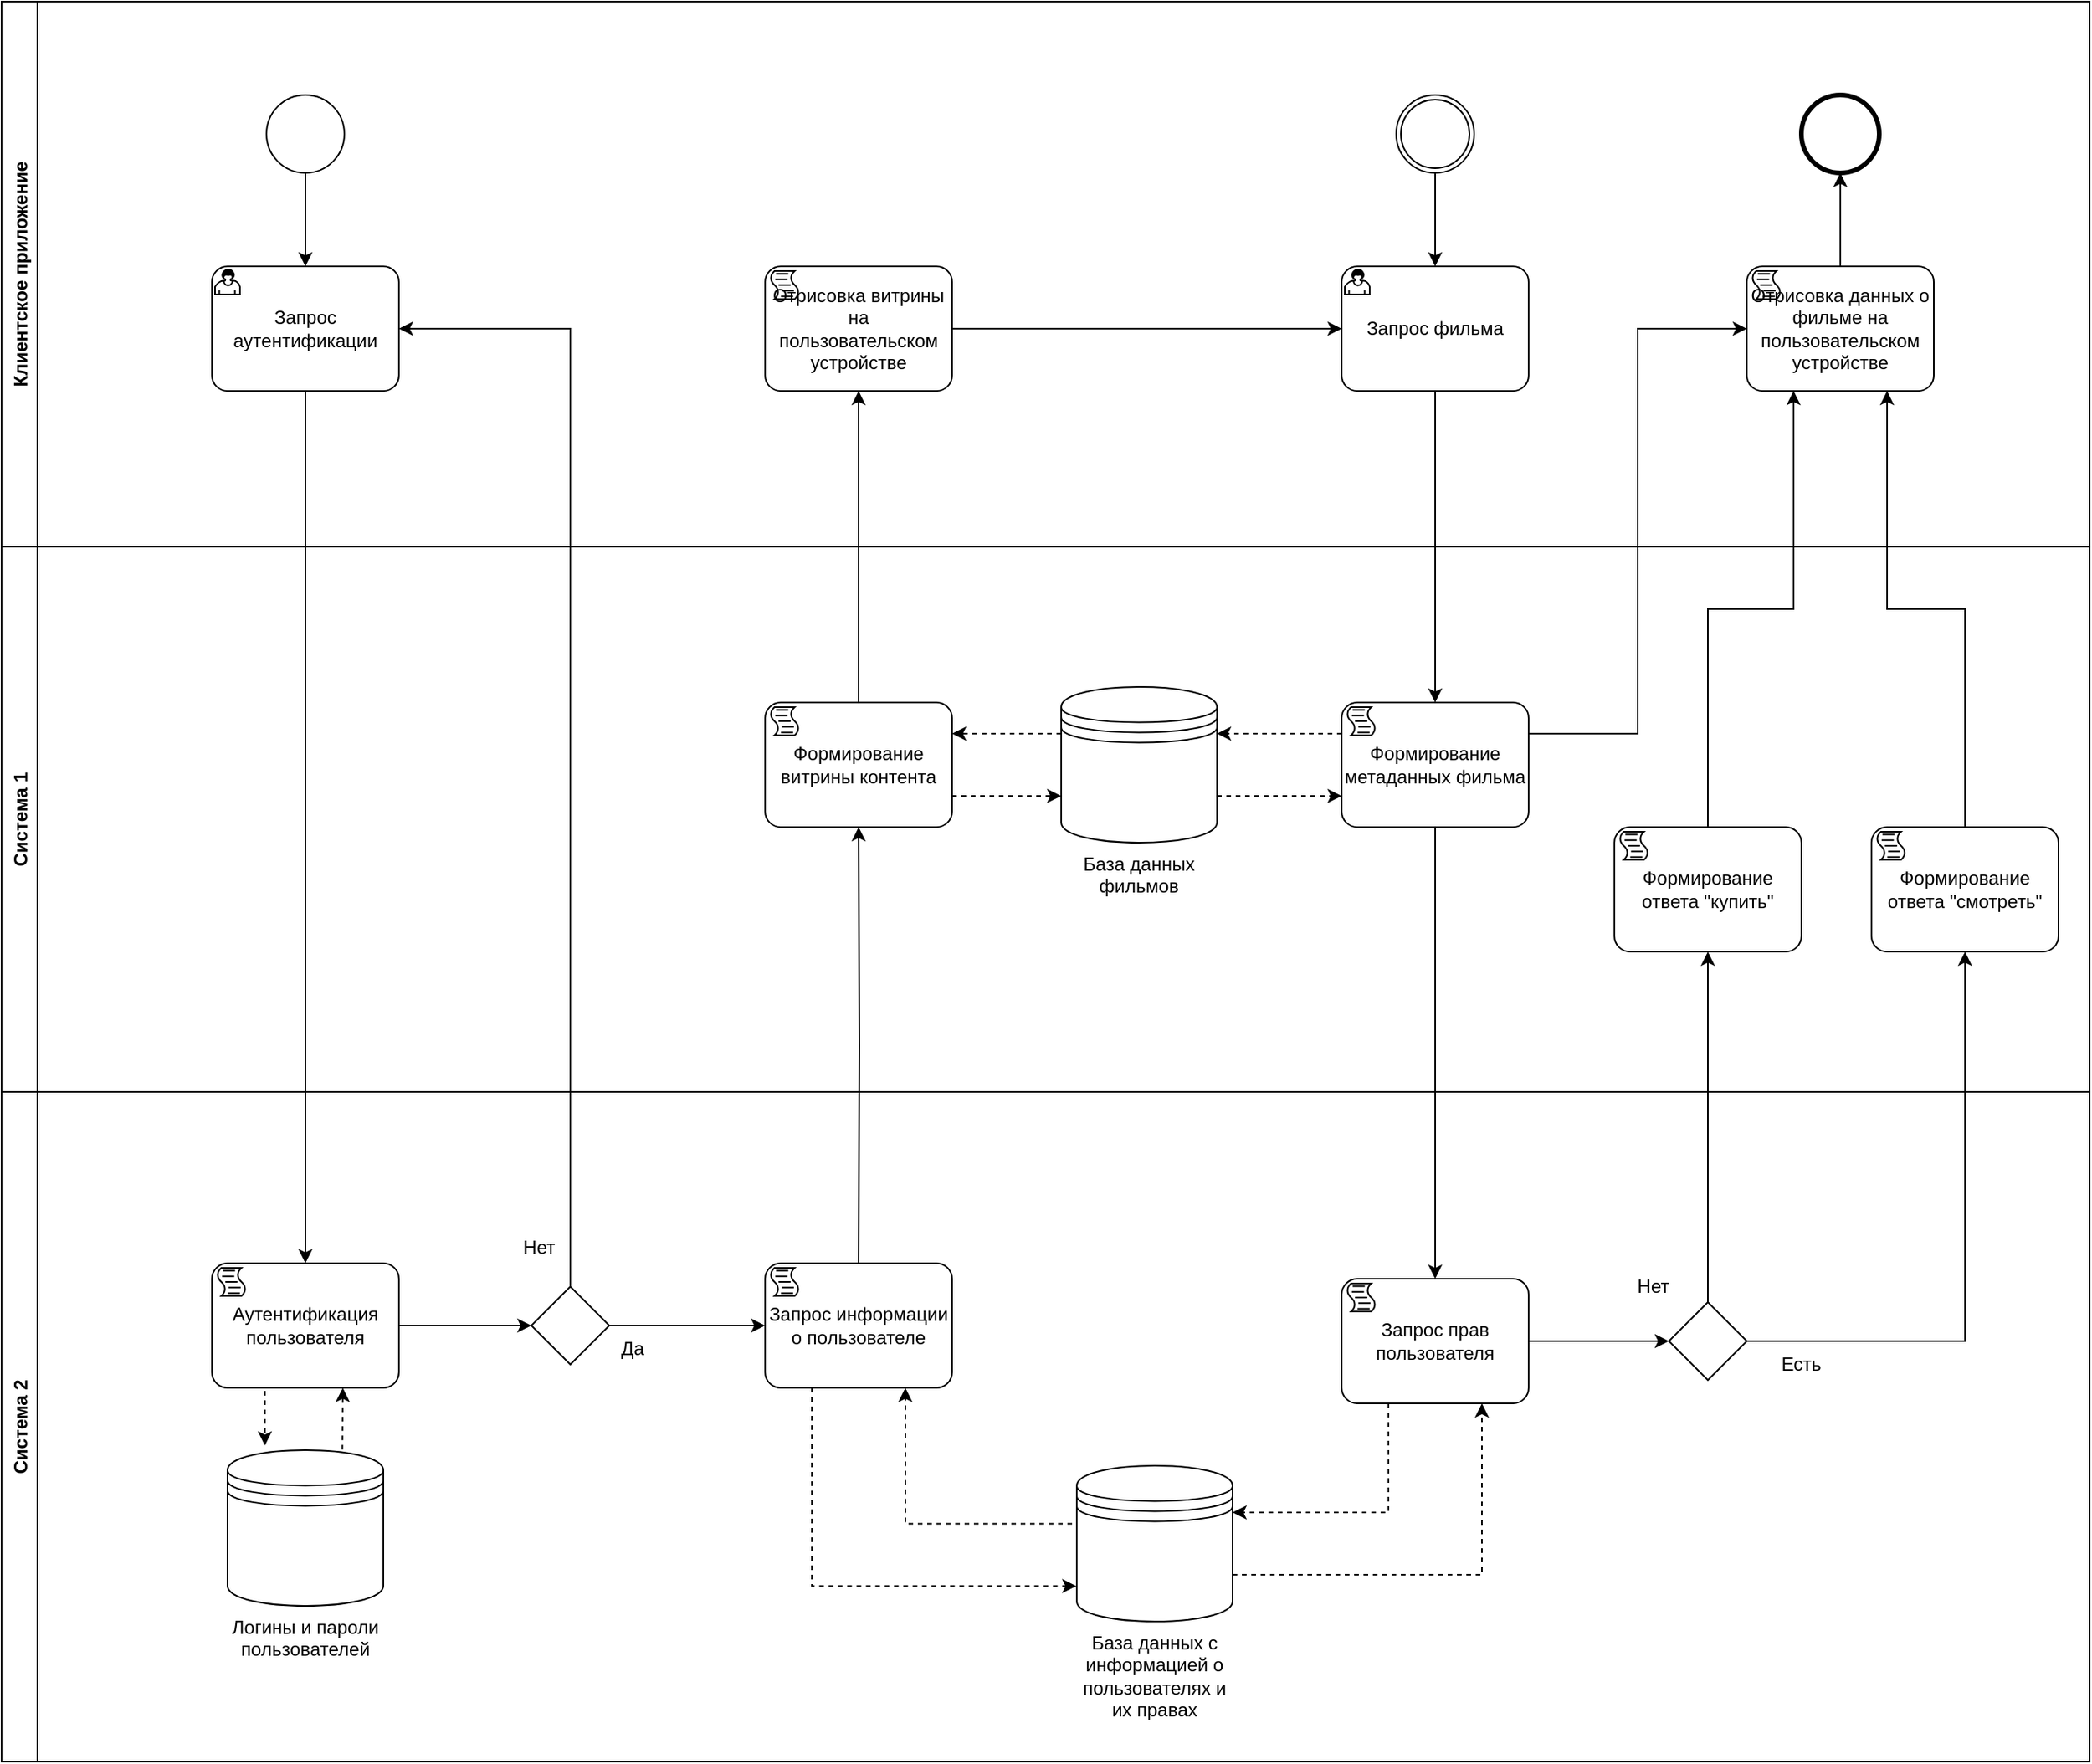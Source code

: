 <mxfile version="15.0.3" type="github">
  <diagram name="Page-1" id="2a216829-ef6e-dabb-86c1-c78162f3ba2b">
    <mxGraphModel dx="1995" dy="553" grid="1" gridSize="10" guides="1" tooltips="1" connect="1" arrows="1" fold="1" page="1" pageScale="1" pageWidth="850" pageHeight="1100" background="none" math="0" shadow="0">
      <root>
        <mxCell id="0" />
        <mxCell id="1" parent="0" />
        <mxCell id="feLGeACvyhJwC_AKLF74-2" value="Система 1" style="swimlane;horizontal=0;" vertex="1" parent="1">
          <mxGeometry x="-610" y="460" width="1340" height="350" as="geometry" />
        </mxCell>
        <mxCell id="feLGeACvyhJwC_AKLF74-46" style="edgeStyle=orthogonalEdgeStyle;rounded=0;orthogonalLoop=1;jettySize=auto;html=1;exitX=0;exitY=0.3;exitDx=0;exitDy=0;entryX=1;entryY=0.25;entryDx=0;entryDy=0;entryPerimeter=0;dashed=1;" edge="1" parent="feLGeACvyhJwC_AKLF74-2" source="feLGeACvyhJwC_AKLF74-33" target="feLGeACvyhJwC_AKLF74-44">
          <mxGeometry relative="1" as="geometry" />
        </mxCell>
        <mxCell id="feLGeACvyhJwC_AKLF74-51" style="edgeStyle=orthogonalEdgeStyle;rounded=0;orthogonalLoop=1;jettySize=auto;html=1;exitX=1;exitY=0.7;exitDx=0;exitDy=0;entryX=0;entryY=0.75;entryDx=0;entryDy=0;entryPerimeter=0;dashed=1;" edge="1" parent="feLGeACvyhJwC_AKLF74-2" source="feLGeACvyhJwC_AKLF74-33" target="feLGeACvyhJwC_AKLF74-47">
          <mxGeometry relative="1" as="geometry" />
        </mxCell>
        <mxCell id="feLGeACvyhJwC_AKLF74-33" value="База данных фильмов" style="shape=datastore;whiteSpace=wrap;html=1;labelPosition=center;verticalLabelPosition=bottom;align=center;verticalAlign=top;" vertex="1" parent="feLGeACvyhJwC_AKLF74-2">
          <mxGeometry x="680" y="90" width="100" height="100" as="geometry" />
        </mxCell>
        <mxCell id="feLGeACvyhJwC_AKLF74-45" style="edgeStyle=orthogonalEdgeStyle;rounded=0;orthogonalLoop=1;jettySize=auto;html=1;exitX=1;exitY=0.75;exitDx=0;exitDy=0;exitPerimeter=0;entryX=0;entryY=0.7;entryDx=0;entryDy=0;dashed=1;" edge="1" parent="feLGeACvyhJwC_AKLF74-2" source="feLGeACvyhJwC_AKLF74-44" target="feLGeACvyhJwC_AKLF74-33">
          <mxGeometry relative="1" as="geometry" />
        </mxCell>
        <mxCell id="feLGeACvyhJwC_AKLF74-44" value="Формирование витрины контента" style="points=[[0.25,0,0],[0.5,0,0],[0.75,0,0],[1,0.25,0],[1,0.5,0],[1,0.75,0],[0.75,1,0],[0.5,1,0],[0.25,1,0],[0,0.75,0],[0,0.5,0],[0,0.25,0]];shape=mxgraph.bpmn.task;whiteSpace=wrap;rectStyle=rounded;size=10;taskMarker=script;" vertex="1" parent="feLGeACvyhJwC_AKLF74-2">
          <mxGeometry x="490" y="100" width="120" height="80" as="geometry" />
        </mxCell>
        <mxCell id="feLGeACvyhJwC_AKLF74-50" style="edgeStyle=orthogonalEdgeStyle;rounded=0;orthogonalLoop=1;jettySize=auto;html=1;exitX=0;exitY=0.25;exitDx=0;exitDy=0;exitPerimeter=0;entryX=1;entryY=0.3;entryDx=0;entryDy=0;dashed=1;" edge="1" parent="feLGeACvyhJwC_AKLF74-2" source="feLGeACvyhJwC_AKLF74-47" target="feLGeACvyhJwC_AKLF74-33">
          <mxGeometry relative="1" as="geometry" />
        </mxCell>
        <mxCell id="feLGeACvyhJwC_AKLF74-47" value="Формирование метаданных фильма" style="points=[[0.25,0,0],[0.5,0,0],[0.75,0,0],[1,0.25,0],[1,0.5,0],[1,0.75,0],[0.75,1,0],[0.5,1,0],[0.25,1,0],[0,0.75,0],[0,0.5,0],[0,0.25,0]];shape=mxgraph.bpmn.task;whiteSpace=wrap;rectStyle=rounded;size=10;taskMarker=script;" vertex="1" parent="feLGeACvyhJwC_AKLF74-2">
          <mxGeometry x="860" y="100" width="120" height="80" as="geometry" />
        </mxCell>
        <mxCell id="feLGeACvyhJwC_AKLF74-71" value="Формирование ответа &quot;купить&quot;" style="points=[[0.25,0,0],[0.5,0,0],[0.75,0,0],[1,0.25,0],[1,0.5,0],[1,0.75,0],[0.75,1,0],[0.5,1,0],[0.25,1,0],[0,0.75,0],[0,0.5,0],[0,0.25,0]];shape=mxgraph.bpmn.task;whiteSpace=wrap;rectStyle=rounded;size=10;taskMarker=script;" vertex="1" parent="feLGeACvyhJwC_AKLF74-2">
          <mxGeometry x="1035" y="180" width="120" height="80" as="geometry" />
        </mxCell>
        <mxCell id="feLGeACvyhJwC_AKLF74-73" value="Формирование ответа &quot;смотреть&quot;" style="points=[[0.25,0,0],[0.5,0,0],[0.75,0,0],[1,0.25,0],[1,0.5,0],[1,0.75,0],[0.75,1,0],[0.5,1,0],[0.25,1,0],[0,0.75,0],[0,0.5,0],[0,0.25,0]];shape=mxgraph.bpmn.task;whiteSpace=wrap;rectStyle=rounded;size=10;taskMarker=script;" vertex="1" parent="feLGeACvyhJwC_AKLF74-2">
          <mxGeometry x="1200" y="180" width="120" height="80" as="geometry" />
        </mxCell>
        <mxCell id="feLGeACvyhJwC_AKLF74-3" value="Система 2" style="swimlane;horizontal=0;" vertex="1" parent="1">
          <mxGeometry x="-610" y="810" width="1340" height="430" as="geometry" />
        </mxCell>
        <mxCell id="feLGeACvyhJwC_AKLF74-9" style="edgeStyle=orthogonalEdgeStyle;rounded=0;orthogonalLoop=1;jettySize=auto;html=1;exitX=1;exitY=0.5;exitDx=0;exitDy=0;entryX=0;entryY=0.5;entryDx=0;entryDy=0;entryPerimeter=0;exitPerimeter=0;" edge="1" parent="feLGeACvyhJwC_AKLF74-3" source="feLGeACvyhJwC_AKLF74-38" target="feLGeACvyhJwC_AKLF74-8">
          <mxGeometry relative="1" as="geometry">
            <mxPoint x="255" y="150" as="sourcePoint" />
          </mxGeometry>
        </mxCell>
        <mxCell id="feLGeACvyhJwC_AKLF74-36" style="edgeStyle=orthogonalEdgeStyle;rounded=0;orthogonalLoop=1;jettySize=auto;html=1;exitX=0.25;exitY=1;exitDx=0;exitDy=0;entryX=0.24;entryY=-0.03;entryDx=0;entryDy=0;entryPerimeter=0;dashed=1;exitPerimeter=0;" edge="1" parent="feLGeACvyhJwC_AKLF74-3" source="feLGeACvyhJwC_AKLF74-38" target="feLGeACvyhJwC_AKLF74-35">
          <mxGeometry relative="1" as="geometry">
            <mxPoint x="165" y="190" as="sourcePoint" />
          </mxGeometry>
        </mxCell>
        <mxCell id="feLGeACvyhJwC_AKLF74-8" value="" style="points=[[0.25,0.25,0],[0.5,0,0],[0.75,0.25,0],[1,0.5,0],[0.75,0.75,0],[0.5,1,0],[0.25,0.75,0],[0,0.5,0]];shape=mxgraph.bpmn.gateway2;html=1;verticalLabelPosition=bottom;labelBackgroundColor=#ffffff;verticalAlign=top;align=center;perimeter=rhombusPerimeter;outlineConnect=0;outline=none;symbol=none;" vertex="1" parent="feLGeACvyhJwC_AKLF74-3">
          <mxGeometry x="340" y="125" width="50" height="50" as="geometry" />
        </mxCell>
        <mxCell id="feLGeACvyhJwC_AKLF74-17" value="Да" style="text;html=1;strokeColor=none;fillColor=none;align=center;verticalAlign=middle;whiteSpace=wrap;rounded=0;" vertex="1" parent="feLGeACvyhJwC_AKLF74-3">
          <mxGeometry x="380" y="155" width="50" height="20" as="geometry" />
        </mxCell>
        <mxCell id="feLGeACvyhJwC_AKLF74-16" value="Нет" style="text;html=1;strokeColor=none;fillColor=none;align=center;verticalAlign=middle;whiteSpace=wrap;rounded=0;" vertex="1" parent="feLGeACvyhJwC_AKLF74-3">
          <mxGeometry x="320" y="90" width="50" height="20" as="geometry" />
        </mxCell>
        <mxCell id="feLGeACvyhJwC_AKLF74-37" style="edgeStyle=orthogonalEdgeStyle;rounded=0;orthogonalLoop=1;jettySize=auto;html=1;exitX=0.737;exitY=-0.004;exitDx=0;exitDy=0;exitPerimeter=0;dashed=1;" edge="1" parent="feLGeACvyhJwC_AKLF74-3" source="feLGeACvyhJwC_AKLF74-35">
          <mxGeometry relative="1" as="geometry">
            <mxPoint x="219" y="190" as="targetPoint" />
          </mxGeometry>
        </mxCell>
        <mxCell id="feLGeACvyhJwC_AKLF74-35" value="Логины и пароли пользователей" style="shape=datastore;whiteSpace=wrap;html=1;labelPosition=center;verticalLabelPosition=bottom;align=center;verticalAlign=top;" vertex="1" parent="feLGeACvyhJwC_AKLF74-3">
          <mxGeometry x="145" y="230" width="100" height="100" as="geometry" />
        </mxCell>
        <mxCell id="feLGeACvyhJwC_AKLF74-38" value="Аутентификация пользователя" style="points=[[0.25,0,0],[0.5,0,0],[0.75,0,0],[1,0.25,0],[1,0.5,0],[1,0.75,0],[0.75,1,0],[0.5,1,0],[0.25,1,0],[0,0.75,0],[0,0.5,0],[0,0.25,0]];shape=mxgraph.bpmn.task;whiteSpace=wrap;rectStyle=rounded;size=10;taskMarker=script;" vertex="1" parent="feLGeACvyhJwC_AKLF74-3">
          <mxGeometry x="135" y="110" width="120" height="80" as="geometry" />
        </mxCell>
        <mxCell id="feLGeACvyhJwC_AKLF74-41" style="edgeStyle=orthogonalEdgeStyle;rounded=0;orthogonalLoop=1;jettySize=auto;html=1;exitX=0.25;exitY=1;exitDx=0;exitDy=0;exitPerimeter=0;entryX=-0.003;entryY=0.773;entryDx=0;entryDy=0;entryPerimeter=0;dashed=1;" edge="1" parent="feLGeACvyhJwC_AKLF74-3" source="feLGeACvyhJwC_AKLF74-39" target="feLGeACvyhJwC_AKLF74-40">
          <mxGeometry relative="1" as="geometry" />
        </mxCell>
        <mxCell id="feLGeACvyhJwC_AKLF74-39" value="Запрос информации о пользователе" style="points=[[0.25,0,0],[0.5,0,0],[0.75,0,0],[1,0.25,0],[1,0.5,0],[1,0.75,0],[0.75,1,0],[0.5,1,0],[0.25,1,0],[0,0.75,0],[0,0.5,0],[0,0.25,0]];shape=mxgraph.bpmn.task;whiteSpace=wrap;rectStyle=rounded;size=10;taskMarker=script;" vertex="1" parent="feLGeACvyhJwC_AKLF74-3">
          <mxGeometry x="490" y="110" width="120" height="80" as="geometry" />
        </mxCell>
        <mxCell id="feLGeACvyhJwC_AKLF74-43" style="edgeStyle=orthogonalEdgeStyle;rounded=0;orthogonalLoop=1;jettySize=auto;html=1;exitX=-0.03;exitY=0.373;exitDx=0;exitDy=0;exitPerimeter=0;entryX=0.75;entryY=1;entryDx=0;entryDy=0;entryPerimeter=0;dashed=1;" edge="1" parent="feLGeACvyhJwC_AKLF74-3" source="feLGeACvyhJwC_AKLF74-40" target="feLGeACvyhJwC_AKLF74-39">
          <mxGeometry relative="1" as="geometry" />
        </mxCell>
        <mxCell id="feLGeACvyhJwC_AKLF74-62" style="edgeStyle=orthogonalEdgeStyle;rounded=0;orthogonalLoop=1;jettySize=auto;html=1;exitX=1;exitY=0.7;exitDx=0;exitDy=0;entryX=0.75;entryY=1;entryDx=0;entryDy=0;entryPerimeter=0;dashed=1;" edge="1" parent="feLGeACvyhJwC_AKLF74-3" source="feLGeACvyhJwC_AKLF74-40" target="feLGeACvyhJwC_AKLF74-57">
          <mxGeometry relative="1" as="geometry" />
        </mxCell>
        <mxCell id="feLGeACvyhJwC_AKLF74-40" value="База данных с информацией о пользователях и их правах" style="shape=datastore;whiteSpace=wrap;html=1;labelPosition=center;verticalLabelPosition=bottom;align=center;verticalAlign=top;" vertex="1" parent="feLGeACvyhJwC_AKLF74-3">
          <mxGeometry x="690" y="240" width="100" height="100" as="geometry" />
        </mxCell>
        <mxCell id="feLGeACvyhJwC_AKLF74-61" style="edgeStyle=orthogonalEdgeStyle;rounded=0;orthogonalLoop=1;jettySize=auto;html=1;exitX=0.25;exitY=1;exitDx=0;exitDy=0;exitPerimeter=0;entryX=1;entryY=0.3;entryDx=0;entryDy=0;dashed=1;" edge="1" parent="feLGeACvyhJwC_AKLF74-3" source="feLGeACvyhJwC_AKLF74-57" target="feLGeACvyhJwC_AKLF74-40">
          <mxGeometry relative="1" as="geometry" />
        </mxCell>
        <mxCell id="feLGeACvyhJwC_AKLF74-65" style="edgeStyle=orthogonalEdgeStyle;rounded=0;orthogonalLoop=1;jettySize=auto;html=1;exitX=1;exitY=0.5;exitDx=0;exitDy=0;exitPerimeter=0;entryX=0;entryY=0.5;entryDx=0;entryDy=0;entryPerimeter=0;" edge="1" parent="feLGeACvyhJwC_AKLF74-3" source="feLGeACvyhJwC_AKLF74-57" target="feLGeACvyhJwC_AKLF74-64">
          <mxGeometry relative="1" as="geometry" />
        </mxCell>
        <mxCell id="feLGeACvyhJwC_AKLF74-57" value="Запрос прав пользователя" style="points=[[0.25,0,0],[0.5,0,0],[0.75,0,0],[1,0.25,0],[1,0.5,0],[1,0.75,0],[0.75,1,0],[0.5,1,0],[0.25,1,0],[0,0.75,0],[0,0.5,0],[0,0.25,0]];shape=mxgraph.bpmn.task;whiteSpace=wrap;rectStyle=rounded;size=10;taskMarker=script;" vertex="1" parent="feLGeACvyhJwC_AKLF74-3">
          <mxGeometry x="860" y="120" width="120" height="80" as="geometry" />
        </mxCell>
        <mxCell id="feLGeACvyhJwC_AKLF74-64" value="" style="points=[[0.25,0.25,0],[0.5,0,0],[0.75,0.25,0],[1,0.5,0],[0.75,0.75,0],[0.5,1,0],[0.25,0.75,0],[0,0.5,0]];shape=mxgraph.bpmn.gateway2;html=1;verticalLabelPosition=bottom;labelBackgroundColor=#ffffff;verticalAlign=top;align=center;perimeter=rhombusPerimeter;outlineConnect=0;outline=none;symbol=none;" vertex="1" parent="feLGeACvyhJwC_AKLF74-3">
          <mxGeometry x="1070" y="135" width="50" height="50" as="geometry" />
        </mxCell>
        <mxCell id="feLGeACvyhJwC_AKLF74-68" value="Есть" style="text;html=1;strokeColor=none;fillColor=none;align=center;verticalAlign=middle;whiteSpace=wrap;rounded=0;" vertex="1" parent="feLGeACvyhJwC_AKLF74-3">
          <mxGeometry x="1130" y="165" width="50" height="20" as="geometry" />
        </mxCell>
        <mxCell id="feLGeACvyhJwC_AKLF74-69" value="Нет" style="text;html=1;strokeColor=none;fillColor=none;align=center;verticalAlign=middle;whiteSpace=wrap;rounded=0;" vertex="1" parent="feLGeACvyhJwC_AKLF74-3">
          <mxGeometry x="1035" y="115" width="50" height="20" as="geometry" />
        </mxCell>
        <mxCell id="feLGeACvyhJwC_AKLF74-4" value="Клиентское приложение" style="swimlane;horizontal=0;" vertex="1" parent="1">
          <mxGeometry x="-610" y="110" width="1340" height="350" as="geometry" />
        </mxCell>
        <mxCell id="feLGeACvyhJwC_AKLF74-6" style="edgeStyle=orthogonalEdgeStyle;rounded=0;orthogonalLoop=1;jettySize=auto;html=1;entryX=0.5;entryY=0;entryDx=0;entryDy=0;entryPerimeter=0;" edge="1" parent="feLGeACvyhJwC_AKLF74-4" source="7a84cebc1def654-1" target="feLGeACvyhJwC_AKLF74-11">
          <mxGeometry relative="1" as="geometry">
            <mxPoint x="195" y="165" as="targetPoint" />
          </mxGeometry>
        </mxCell>
        <mxCell id="7a84cebc1def654-1" value="" style="shape=mxgraph.bpmn.shape;html=1;verticalLabelPosition=bottom;labelBackgroundColor=#ffffff;verticalAlign=top;perimeter=ellipsePerimeter;outline=standard;symbol=general;" parent="feLGeACvyhJwC_AKLF74-4" vertex="1">
          <mxGeometry x="170" y="60" width="50" height="50" as="geometry" />
        </mxCell>
        <mxCell id="feLGeACvyhJwC_AKLF74-11" value="Запрос аутентификации" style="points=[[0.25,0,0],[0.5,0,0],[0.75,0,0],[1,0.25,0],[1,0.5,0],[1,0.75,0],[0.75,1,0],[0.5,1,0],[0.25,1,0],[0,0.75,0],[0,0.5,0],[0,0.25,0]];shape=mxgraph.bpmn.task;whiteSpace=wrap;rectStyle=rounded;size=10;taskMarker=user;" vertex="1" parent="feLGeACvyhJwC_AKLF74-4">
          <mxGeometry x="135" y="170" width="120" height="80" as="geometry" />
        </mxCell>
        <mxCell id="feLGeACvyhJwC_AKLF74-31" style="edgeStyle=orthogonalEdgeStyle;rounded=0;orthogonalLoop=1;jettySize=auto;html=1;exitX=1;exitY=0.5;exitDx=0;exitDy=0;exitPerimeter=0;entryX=0;entryY=0.5;entryDx=0;entryDy=0;entryPerimeter=0;" edge="1" parent="feLGeACvyhJwC_AKLF74-4" source="feLGeACvyhJwC_AKLF74-56" target="feLGeACvyhJwC_AKLF74-30">
          <mxGeometry relative="1" as="geometry">
            <mxPoint x="610" y="210" as="sourcePoint" />
          </mxGeometry>
        </mxCell>
        <mxCell id="feLGeACvyhJwC_AKLF74-29" style="edgeStyle=orthogonalEdgeStyle;rounded=0;orthogonalLoop=1;jettySize=auto;html=1;exitX=0.5;exitY=1;exitDx=0;exitDy=0;exitPerimeter=0;entryX=0.5;entryY=0;entryDx=0;entryDy=0;entryPerimeter=0;" edge="1" parent="feLGeACvyhJwC_AKLF74-4" source="feLGeACvyhJwC_AKLF74-28" target="feLGeACvyhJwC_AKLF74-30">
          <mxGeometry relative="1" as="geometry" />
        </mxCell>
        <mxCell id="feLGeACvyhJwC_AKLF74-28" value="" style="points=[[0.145,0.145,0],[0.5,0,0],[0.855,0.145,0],[1,0.5,0],[0.855,0.855,0],[0.5,1,0],[0.145,0.855,0],[0,0.5,0]];shape=mxgraph.bpmn.event;html=1;verticalLabelPosition=bottom;labelBackgroundColor=#ffffff;verticalAlign=top;align=center;perimeter=ellipsePerimeter;outlineConnect=0;aspect=fixed;outline=throwing;symbol=general;" vertex="1" parent="feLGeACvyhJwC_AKLF74-4">
          <mxGeometry x="895" y="60" width="50" height="50" as="geometry" />
        </mxCell>
        <mxCell id="feLGeACvyhJwC_AKLF74-30" value="Запрос фильма" style="points=[[0.25,0,0],[0.5,0,0],[0.75,0,0],[1,0.25,0],[1,0.5,0],[1,0.75,0],[0.75,1,0],[0.5,1,0],[0.25,1,0],[0,0.75,0],[0,0.5,0],[0,0.25,0]];shape=mxgraph.bpmn.task;whiteSpace=wrap;rectStyle=rounded;size=10;taskMarker=user;" vertex="1" parent="feLGeACvyhJwC_AKLF74-4">
          <mxGeometry x="860" y="170" width="120" height="80" as="geometry" />
        </mxCell>
        <mxCell id="feLGeACvyhJwC_AKLF74-56" value="Отрисовка витрины на пользовательском устройстве" style="points=[[0.25,0,0],[0.5,0,0],[0.75,0,0],[1,0.25,0],[1,0.5,0],[1,0.75,0],[0.75,1,0],[0.5,1,0],[0.25,1,0],[0,0.75,0],[0,0.5,0],[0,0.25,0]];shape=mxgraph.bpmn.task;whiteSpace=wrap;rectStyle=rounded;size=10;taskMarker=script;" vertex="1" parent="feLGeACvyhJwC_AKLF74-4">
          <mxGeometry x="490" y="170" width="120" height="80" as="geometry" />
        </mxCell>
        <mxCell id="feLGeACvyhJwC_AKLF74-82" style="edgeStyle=orthogonalEdgeStyle;rounded=0;orthogonalLoop=1;jettySize=auto;html=1;exitX=0.5;exitY=0;exitDx=0;exitDy=0;exitPerimeter=0;entryX=0.5;entryY=1;entryDx=0;entryDy=0;entryPerimeter=0;" edge="1" parent="feLGeACvyhJwC_AKLF74-4" source="feLGeACvyhJwC_AKLF74-77" target="feLGeACvyhJwC_AKLF74-81">
          <mxGeometry relative="1" as="geometry" />
        </mxCell>
        <mxCell id="feLGeACvyhJwC_AKLF74-77" value="Отрисовка данных о фильме на пользовательском устройстве" style="points=[[0.25,0,0],[0.5,0,0],[0.75,0,0],[1,0.25,0],[1,0.5,0],[1,0.75,0],[0.75,1,0],[0.5,1,0],[0.25,1,0],[0,0.75,0],[0,0.5,0],[0,0.25,0]];shape=mxgraph.bpmn.task;whiteSpace=wrap;rectStyle=rounded;size=10;taskMarker=script;" vertex="1" parent="feLGeACvyhJwC_AKLF74-4">
          <mxGeometry x="1120" y="170" width="120" height="80" as="geometry" />
        </mxCell>
        <mxCell id="feLGeACvyhJwC_AKLF74-81" value="" style="points=[[0.145,0.145,0],[0.5,0,0],[0.855,0.145,0],[1,0.5,0],[0.855,0.855,0],[0.5,1,0],[0.145,0.855,0],[0,0.5,0]];shape=mxgraph.bpmn.event;html=1;verticalLabelPosition=bottom;labelBackgroundColor=#ffffff;verticalAlign=top;align=center;perimeter=ellipsePerimeter;outlineConnect=0;aspect=fixed;outline=end;symbol=terminate2;" vertex="1" parent="feLGeACvyhJwC_AKLF74-4">
          <mxGeometry x="1155" y="60" width="50" height="50" as="geometry" />
        </mxCell>
        <mxCell id="feLGeACvyhJwC_AKLF74-7" style="edgeStyle=orthogonalEdgeStyle;rounded=0;orthogonalLoop=1;jettySize=auto;html=1;entryX=0.5;entryY=0;entryDx=0;entryDy=0;exitX=0.5;exitY=1;exitDx=0;exitDy=0;exitPerimeter=0;startArrow=none;entryPerimeter=0;" edge="1" parent="1" source="feLGeACvyhJwC_AKLF74-11" target="feLGeACvyhJwC_AKLF74-38">
          <mxGeometry relative="1" as="geometry">
            <mxPoint x="-415" y="430" as="sourcePoint" />
            <mxPoint x="-415" y="920" as="targetPoint" />
          </mxGeometry>
        </mxCell>
        <mxCell id="feLGeACvyhJwC_AKLF74-10" style="edgeStyle=orthogonalEdgeStyle;rounded=0;orthogonalLoop=1;jettySize=auto;html=1;exitX=0.5;exitY=0;exitDx=0;exitDy=0;exitPerimeter=0;entryX=1;entryY=0.5;entryDx=0;entryDy=0;entryPerimeter=0;" edge="1" parent="1" source="feLGeACvyhJwC_AKLF74-8" target="feLGeACvyhJwC_AKLF74-11">
          <mxGeometry relative="1" as="geometry">
            <mxPoint x="-170" y="310" as="targetPoint" />
          </mxGeometry>
        </mxCell>
        <mxCell id="feLGeACvyhJwC_AKLF74-15" style="edgeStyle=orthogonalEdgeStyle;rounded=0;orthogonalLoop=1;jettySize=auto;html=1;exitX=1;exitY=0.5;exitDx=0;exitDy=0;exitPerimeter=0;" edge="1" parent="1" source="feLGeACvyhJwC_AKLF74-8">
          <mxGeometry relative="1" as="geometry">
            <mxPoint x="-120" y="960" as="targetPoint" />
          </mxGeometry>
        </mxCell>
        <mxCell id="feLGeACvyhJwC_AKLF74-25" style="edgeStyle=orthogonalEdgeStyle;rounded=0;orthogonalLoop=1;jettySize=auto;html=1;exitX=0.5;exitY=0;exitDx=0;exitDy=0;exitPerimeter=0;entryX=0.5;entryY=1;entryDx=0;entryDy=0;entryPerimeter=0;" edge="1" parent="1" target="feLGeACvyhJwC_AKLF74-44">
          <mxGeometry relative="1" as="geometry">
            <mxPoint x="-60" y="920" as="sourcePoint" />
            <mxPoint x="-60" y="640" as="targetPoint" />
          </mxGeometry>
        </mxCell>
        <mxCell id="feLGeACvyhJwC_AKLF74-27" style="edgeStyle=orthogonalEdgeStyle;rounded=0;orthogonalLoop=1;jettySize=auto;html=1;exitX=0.5;exitY=0;exitDx=0;exitDy=0;exitPerimeter=0;entryX=0.5;entryY=1;entryDx=0;entryDy=0;entryPerimeter=0;" edge="1" parent="1" source="feLGeACvyhJwC_AKLF74-44" target="feLGeACvyhJwC_AKLF74-56">
          <mxGeometry relative="1" as="geometry">
            <mxPoint x="-60" y="560" as="sourcePoint" />
            <mxPoint x="-60" y="360" as="targetPoint" />
          </mxGeometry>
        </mxCell>
        <mxCell id="feLGeACvyhJwC_AKLF74-48" style="edgeStyle=orthogonalEdgeStyle;rounded=0;orthogonalLoop=1;jettySize=auto;html=1;exitX=0.5;exitY=1;exitDx=0;exitDy=0;exitPerimeter=0;entryX=0.5;entryY=0;entryDx=0;entryDy=0;entryPerimeter=0;" edge="1" parent="1" source="feLGeACvyhJwC_AKLF74-30" target="feLGeACvyhJwC_AKLF74-47">
          <mxGeometry relative="1" as="geometry" />
        </mxCell>
        <mxCell id="feLGeACvyhJwC_AKLF74-58" style="edgeStyle=orthogonalEdgeStyle;rounded=0;orthogonalLoop=1;jettySize=auto;html=1;exitX=0.5;exitY=1;exitDx=0;exitDy=0;exitPerimeter=0;entryX=0.5;entryY=0;entryDx=0;entryDy=0;entryPerimeter=0;" edge="1" parent="1" source="feLGeACvyhJwC_AKLF74-47" target="feLGeACvyhJwC_AKLF74-57">
          <mxGeometry relative="1" as="geometry">
            <mxPoint x="310" y="760" as="sourcePoint" />
          </mxGeometry>
        </mxCell>
        <mxCell id="feLGeACvyhJwC_AKLF74-75" style="edgeStyle=orthogonalEdgeStyle;rounded=0;orthogonalLoop=1;jettySize=auto;html=1;exitX=1;exitY=0.5;exitDx=0;exitDy=0;exitPerimeter=0;entryX=0.5;entryY=1;entryDx=0;entryDy=0;entryPerimeter=0;" edge="1" parent="1" source="feLGeACvyhJwC_AKLF74-64" target="feLGeACvyhJwC_AKLF74-73">
          <mxGeometry relative="1" as="geometry" />
        </mxCell>
        <mxCell id="feLGeACvyhJwC_AKLF74-76" style="edgeStyle=orthogonalEdgeStyle;rounded=0;orthogonalLoop=1;jettySize=auto;html=1;exitX=0.5;exitY=0;exitDx=0;exitDy=0;exitPerimeter=0;entryX=0.5;entryY=1;entryDx=0;entryDy=0;entryPerimeter=0;" edge="1" parent="1" source="feLGeACvyhJwC_AKLF74-64" target="feLGeACvyhJwC_AKLF74-71">
          <mxGeometry relative="1" as="geometry" />
        </mxCell>
        <mxCell id="feLGeACvyhJwC_AKLF74-78" style="edgeStyle=orthogonalEdgeStyle;rounded=0;orthogonalLoop=1;jettySize=auto;html=1;exitX=1;exitY=0.25;exitDx=0;exitDy=0;exitPerimeter=0;entryX=0;entryY=0.5;entryDx=0;entryDy=0;entryPerimeter=0;" edge="1" parent="1" source="feLGeACvyhJwC_AKLF74-47" target="feLGeACvyhJwC_AKLF74-77">
          <mxGeometry relative="1" as="geometry" />
        </mxCell>
        <mxCell id="feLGeACvyhJwC_AKLF74-79" style="edgeStyle=orthogonalEdgeStyle;rounded=0;orthogonalLoop=1;jettySize=auto;html=1;exitX=0.5;exitY=0;exitDx=0;exitDy=0;exitPerimeter=0;entryX=0.25;entryY=1;entryDx=0;entryDy=0;entryPerimeter=0;" edge="1" parent="1" source="feLGeACvyhJwC_AKLF74-71" target="feLGeACvyhJwC_AKLF74-77">
          <mxGeometry relative="1" as="geometry" />
        </mxCell>
        <mxCell id="feLGeACvyhJwC_AKLF74-80" style="edgeStyle=orthogonalEdgeStyle;rounded=0;orthogonalLoop=1;jettySize=auto;html=1;exitX=0.5;exitY=0;exitDx=0;exitDy=0;exitPerimeter=0;entryX=0.75;entryY=1;entryDx=0;entryDy=0;entryPerimeter=0;" edge="1" parent="1" source="feLGeACvyhJwC_AKLF74-73" target="feLGeACvyhJwC_AKLF74-77">
          <mxGeometry relative="1" as="geometry" />
        </mxCell>
      </root>
    </mxGraphModel>
  </diagram>
</mxfile>
